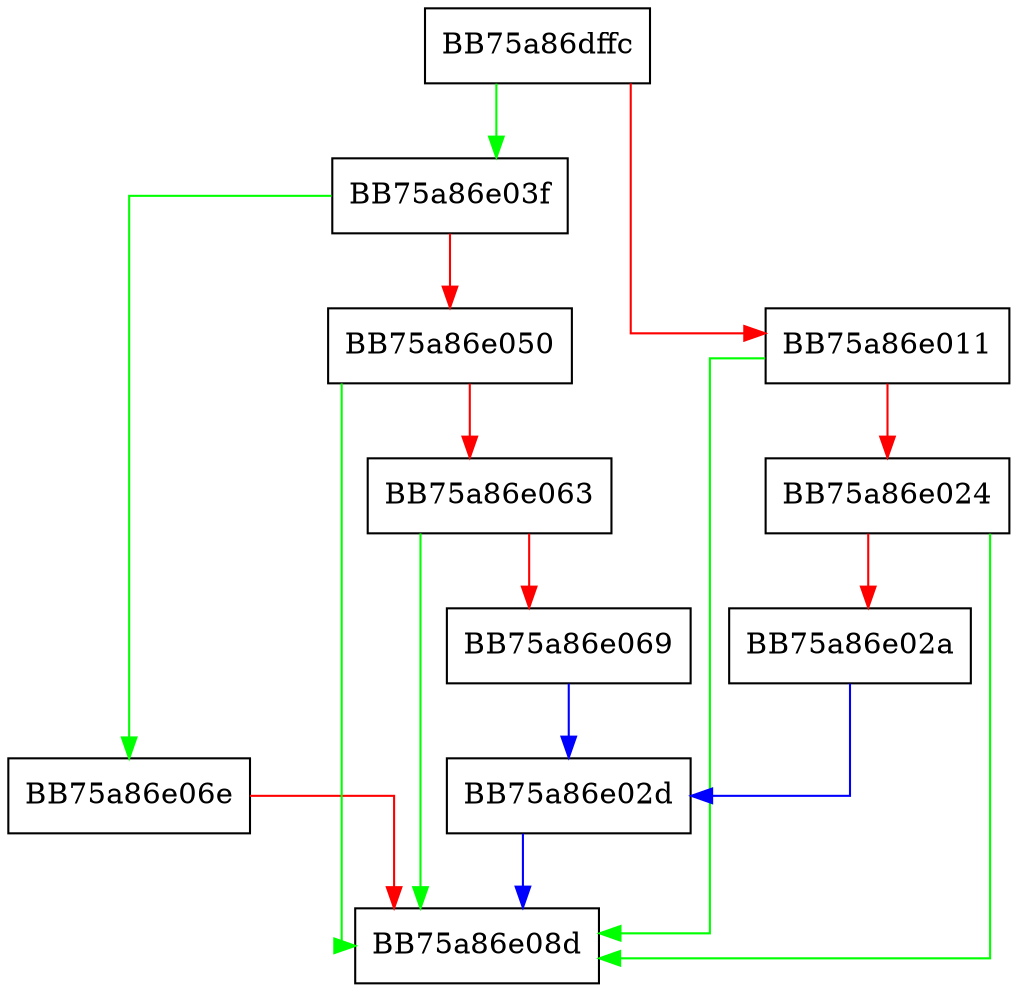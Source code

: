 digraph ShutdownBm {
  node [shape="box"];
  graph [splines=ortho];
  BB75a86dffc -> BB75a86e03f [color="green"];
  BB75a86dffc -> BB75a86e011 [color="red"];
  BB75a86e011 -> BB75a86e08d [color="green"];
  BB75a86e011 -> BB75a86e024 [color="red"];
  BB75a86e024 -> BB75a86e08d [color="green"];
  BB75a86e024 -> BB75a86e02a [color="red"];
  BB75a86e02a -> BB75a86e02d [color="blue"];
  BB75a86e02d -> BB75a86e08d [color="blue"];
  BB75a86e03f -> BB75a86e06e [color="green"];
  BB75a86e03f -> BB75a86e050 [color="red"];
  BB75a86e050 -> BB75a86e08d [color="green"];
  BB75a86e050 -> BB75a86e063 [color="red"];
  BB75a86e063 -> BB75a86e08d [color="green"];
  BB75a86e063 -> BB75a86e069 [color="red"];
  BB75a86e069 -> BB75a86e02d [color="blue"];
  BB75a86e06e -> BB75a86e08d [color="red"];
}